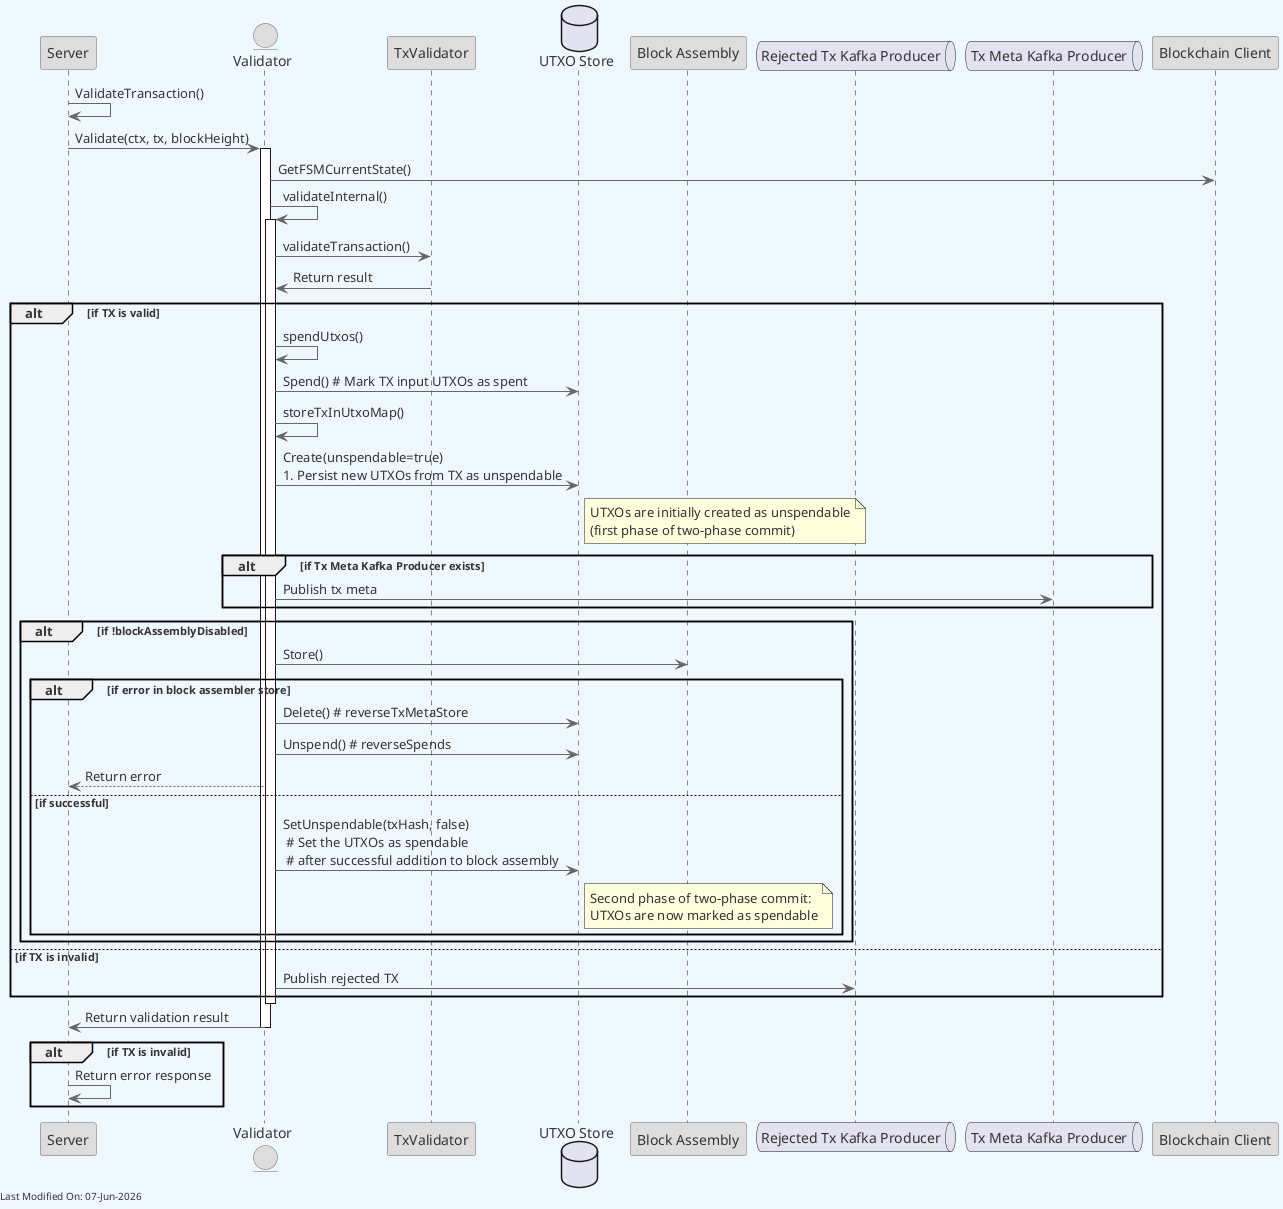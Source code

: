 @startuml
skinparam backgroundColor #F0F8FF
skinparam defaultFontColor #333333
skinparam arrowColor #666666

' Define borders for all elements
skinparam entity {
  BorderColor #666666
  BackgroundColor #DDDDDD
}

skinparam control {
  BorderColor #666666
  BackgroundColor #DDDDDD
}

skinparam participant {
  BorderColor #666666
  BackgroundColor #DDDDDD
}



participant "Server" as Server
entity "Validator" as Validator
participant "TxValidator" as TxValidator
database "UTXO Store" as UTXOStore
participant "Block Assembly" as BlockAssembly
queue "Rejected Tx Kafka Producer" as RejectedKafka
queue "Tx Meta Kafka Producer" as TxMetaKafka
participant "Blockchain Client" as BlockchainClient

Server -> Server: ValidateTransaction()
Server -> Validator: Validate(ctx, tx, blockHeight)
activate Validator

Validator -> BlockchainClient: GetFSMCurrentState()
Validator -> Validator: validateInternal()
activate Validator

Validator -> TxValidator: validateTransaction()
TxValidator -> Validator: Return result

alt if TX is valid
    Validator -> Validator: spendUtxos()
    Validator -> UTXOStore: Spend() # Mark TX input UTXOs as spent

    Validator -> Validator: storeTxInUtxoMap()
    Validator -> UTXOStore: Create(unspendable=true) \n# Persist new UTXOs from TX as unspendable
    note right of UTXOStore
      UTXOs are initially created as unspendable
      (first phase of two-phase commit)
    end note

    alt if Tx Meta Kafka Producer exists
        Validator -> TxMetaKafka: Publish tx meta
    end

    alt if !blockAssemblyDisabled
        Validator -> BlockAssembly: Store()
        alt if error in block assembler store
            Validator -> UTXOStore: Delete() # reverseTxMetaStore
            Validator -> UTXOStore: Unspend() # reverseSpends
            Validator --> Server: Return error
        else if successful
            Validator -> UTXOStore: SetUnspendable(txHash, false)  \n # Set the UTXOs as spendable \n # after successful addition to block assembly
            note right of UTXOStore
              Second phase of two-phase commit:
              UTXOs are now marked as spendable
            end note
        end
    end

else if TX is invalid
    Validator -> RejectedKafka: Publish rejected TX
end

deactivate Validator

Validator -> Server: Return validation result
deactivate Validator

alt if TX is invalid
    Server -> Server: Return error response
end

left footer Last Modified On: %date("dd-MMM-yyyy")

@enduml
